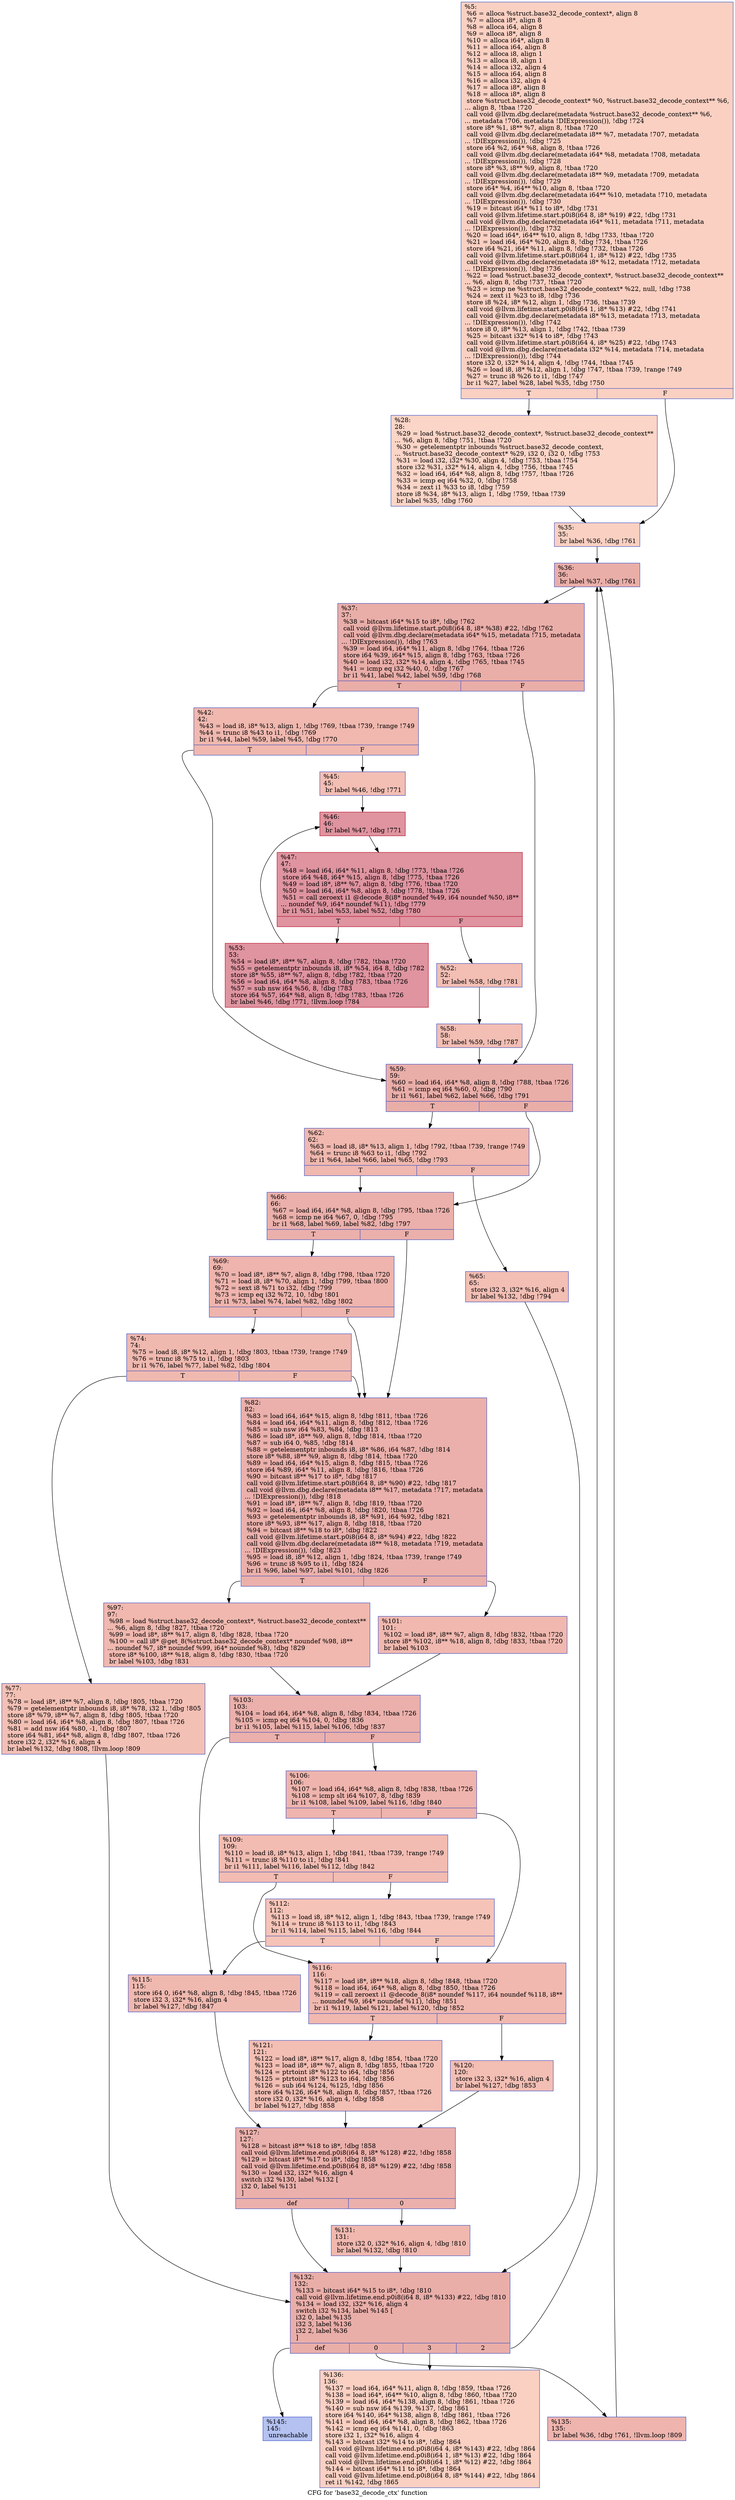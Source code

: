 digraph "CFG for 'base32_decode_ctx' function" {
	label="CFG for 'base32_decode_ctx' function";

	Node0x18872c0 [shape=record,color="#3d50c3ff", style=filled, fillcolor="#f3947570",label="{%5:\l  %6 = alloca %struct.base32_decode_context*, align 8\l  %7 = alloca i8*, align 8\l  %8 = alloca i64, align 8\l  %9 = alloca i8*, align 8\l  %10 = alloca i64*, align 8\l  %11 = alloca i64, align 8\l  %12 = alloca i8, align 1\l  %13 = alloca i8, align 1\l  %14 = alloca i32, align 4\l  %15 = alloca i64, align 8\l  %16 = alloca i32, align 4\l  %17 = alloca i8*, align 8\l  %18 = alloca i8*, align 8\l  store %struct.base32_decode_context* %0, %struct.base32_decode_context** %6,\l... align 8, !tbaa !720\l  call void @llvm.dbg.declare(metadata %struct.base32_decode_context** %6,\l... metadata !706, metadata !DIExpression()), !dbg !724\l  store i8* %1, i8** %7, align 8, !tbaa !720\l  call void @llvm.dbg.declare(metadata i8** %7, metadata !707, metadata\l... !DIExpression()), !dbg !725\l  store i64 %2, i64* %8, align 8, !tbaa !726\l  call void @llvm.dbg.declare(metadata i64* %8, metadata !708, metadata\l... !DIExpression()), !dbg !728\l  store i8* %3, i8** %9, align 8, !tbaa !720\l  call void @llvm.dbg.declare(metadata i8** %9, metadata !709, metadata\l... !DIExpression()), !dbg !729\l  store i64* %4, i64** %10, align 8, !tbaa !720\l  call void @llvm.dbg.declare(metadata i64** %10, metadata !710, metadata\l... !DIExpression()), !dbg !730\l  %19 = bitcast i64* %11 to i8*, !dbg !731\l  call void @llvm.lifetime.start.p0i8(i64 8, i8* %19) #22, !dbg !731\l  call void @llvm.dbg.declare(metadata i64* %11, metadata !711, metadata\l... !DIExpression()), !dbg !732\l  %20 = load i64*, i64** %10, align 8, !dbg !733, !tbaa !720\l  %21 = load i64, i64* %20, align 8, !dbg !734, !tbaa !726\l  store i64 %21, i64* %11, align 8, !dbg !732, !tbaa !726\l  call void @llvm.lifetime.start.p0i8(i64 1, i8* %12) #22, !dbg !735\l  call void @llvm.dbg.declare(metadata i8* %12, metadata !712, metadata\l... !DIExpression()), !dbg !736\l  %22 = load %struct.base32_decode_context*, %struct.base32_decode_context**\l... %6, align 8, !dbg !737, !tbaa !720\l  %23 = icmp ne %struct.base32_decode_context* %22, null, !dbg !738\l  %24 = zext i1 %23 to i8, !dbg !736\l  store i8 %24, i8* %12, align 1, !dbg !736, !tbaa !739\l  call void @llvm.lifetime.start.p0i8(i64 1, i8* %13) #22, !dbg !741\l  call void @llvm.dbg.declare(metadata i8* %13, metadata !713, metadata\l... !DIExpression()), !dbg !742\l  store i8 0, i8* %13, align 1, !dbg !742, !tbaa !739\l  %25 = bitcast i32* %14 to i8*, !dbg !743\l  call void @llvm.lifetime.start.p0i8(i64 4, i8* %25) #22, !dbg !743\l  call void @llvm.dbg.declare(metadata i32* %14, metadata !714, metadata\l... !DIExpression()), !dbg !744\l  store i32 0, i32* %14, align 4, !dbg !744, !tbaa !745\l  %26 = load i8, i8* %12, align 1, !dbg !747, !tbaa !739, !range !749\l  %27 = trunc i8 %26 to i1, !dbg !747\l  br i1 %27, label %28, label %35, !dbg !750\l|{<s0>T|<s1>F}}"];
	Node0x18872c0:s0 -> Node0x1887440;
	Node0x18872c0:s1 -> Node0x1887490;
	Node0x1887440 [shape=record,color="#3d50c3ff", style=filled, fillcolor="#f5a08170",label="{%28:\l28:                                               \l  %29 = load %struct.base32_decode_context*, %struct.base32_decode_context**\l... %6, align 8, !dbg !751, !tbaa !720\l  %30 = getelementptr inbounds %struct.base32_decode_context,\l... %struct.base32_decode_context* %29, i32 0, i32 0, !dbg !753\l  %31 = load i32, i32* %30, align 4, !dbg !753, !tbaa !754\l  store i32 %31, i32* %14, align 4, !dbg !756, !tbaa !745\l  %32 = load i64, i64* %8, align 8, !dbg !757, !tbaa !726\l  %33 = icmp eq i64 %32, 0, !dbg !758\l  %34 = zext i1 %33 to i8, !dbg !759\l  store i8 %34, i8* %13, align 1, !dbg !759, !tbaa !739\l  br label %35, !dbg !760\l}"];
	Node0x1887440 -> Node0x1887490;
	Node0x1887490 [shape=record,color="#3d50c3ff", style=filled, fillcolor="#f3947570",label="{%35:\l35:                                               \l  br label %36, !dbg !761\l}"];
	Node0x1887490 -> Node0x18874e0;
	Node0x18874e0 [shape=record,color="#3d50c3ff", style=filled, fillcolor="#d0473d70",label="{%36:\l36:                                               \l  br label %37, !dbg !761\l}"];
	Node0x18874e0 -> Node0x1887530;
	Node0x1887530 [shape=record,color="#3d50c3ff", style=filled, fillcolor="#d0473d70",label="{%37:\l37:                                               \l  %38 = bitcast i64* %15 to i8*, !dbg !762\l  call void @llvm.lifetime.start.p0i8(i64 8, i8* %38) #22, !dbg !762\l  call void @llvm.dbg.declare(metadata i64* %15, metadata !715, metadata\l... !DIExpression()), !dbg !763\l  %39 = load i64, i64* %11, align 8, !dbg !764, !tbaa !726\l  store i64 %39, i64* %15, align 8, !dbg !763, !tbaa !726\l  %40 = load i32, i32* %14, align 4, !dbg !765, !tbaa !745\l  %41 = icmp eq i32 %40, 0, !dbg !767\l  br i1 %41, label %42, label %59, !dbg !768\l|{<s0>T|<s1>F}}"];
	Node0x1887530:s0 -> Node0x1887580;
	Node0x1887530:s1 -> Node0x18877b0;
	Node0x1887580 [shape=record,color="#3d50c3ff", style=filled, fillcolor="#dc5d4a70",label="{%42:\l42:                                               \l  %43 = load i8, i8* %13, align 1, !dbg !769, !tbaa !739, !range !749\l  %44 = trunc i8 %43 to i1, !dbg !769\l  br i1 %44, label %59, label %45, !dbg !770\l|{<s0>T|<s1>F}}"];
	Node0x1887580:s0 -> Node0x18877b0;
	Node0x1887580:s1 -> Node0x18875d0;
	Node0x18875d0 [shape=record,color="#3d50c3ff", style=filled, fillcolor="#e36c5570",label="{%45:\l45:                                               \l  br label %46, !dbg !771\l}"];
	Node0x18875d0 -> Node0x1887620;
	Node0x1887620 [shape=record,color="#b70d28ff", style=filled, fillcolor="#b70d2870",label="{%46:\l46:                                               \l  br label %47, !dbg !771\l}"];
	Node0x1887620 -> Node0x1887670;
	Node0x1887670 [shape=record,color="#b70d28ff", style=filled, fillcolor="#b70d2870",label="{%47:\l47:                                               \l  %48 = load i64, i64* %11, align 8, !dbg !773, !tbaa !726\l  store i64 %48, i64* %15, align 8, !dbg !775, !tbaa !726\l  %49 = load i8*, i8** %7, align 8, !dbg !776, !tbaa !720\l  %50 = load i64, i64* %8, align 8, !dbg !778, !tbaa !726\l  %51 = call zeroext i1 @decode_8(i8* noundef %49, i64 noundef %50, i8**\l... noundef %9, i64* noundef %11), !dbg !779\l  br i1 %51, label %53, label %52, !dbg !780\l|{<s0>T|<s1>F}}"];
	Node0x1887670:s0 -> Node0x1887710;
	Node0x1887670:s1 -> Node0x18876c0;
	Node0x18876c0 [shape=record,color="#3d50c3ff", style=filled, fillcolor="#e36c5570",label="{%52:\l52:                                               \l  br label %58, !dbg !781\l}"];
	Node0x18876c0 -> Node0x1887760;
	Node0x1887710 [shape=record,color="#b70d28ff", style=filled, fillcolor="#b70d2870",label="{%53:\l53:                                               \l  %54 = load i8*, i8** %7, align 8, !dbg !782, !tbaa !720\l  %55 = getelementptr inbounds i8, i8* %54, i64 8, !dbg !782\l  store i8* %55, i8** %7, align 8, !dbg !782, !tbaa !720\l  %56 = load i64, i64* %8, align 8, !dbg !783, !tbaa !726\l  %57 = sub nsw i64 %56, 8, !dbg !783\l  store i64 %57, i64* %8, align 8, !dbg !783, !tbaa !726\l  br label %46, !dbg !771, !llvm.loop !784\l}"];
	Node0x1887710 -> Node0x1887620;
	Node0x1887760 [shape=record,color="#3d50c3ff", style=filled, fillcolor="#e36c5570",label="{%58:\l58:                                               \l  br label %59, !dbg !787\l}"];
	Node0x1887760 -> Node0x18877b0;
	Node0x18877b0 [shape=record,color="#3d50c3ff", style=filled, fillcolor="#d0473d70",label="{%59:\l59:                                               \l  %60 = load i64, i64* %8, align 8, !dbg !788, !tbaa !726\l  %61 = icmp eq i64 %60, 0, !dbg !790\l  br i1 %61, label %62, label %66, !dbg !791\l|{<s0>T|<s1>F}}"];
	Node0x18877b0:s0 -> Node0x1887800;
	Node0x18877b0:s1 -> Node0x18878a0;
	Node0x1887800 [shape=record,color="#3d50c3ff", style=filled, fillcolor="#dc5d4a70",label="{%62:\l62:                                               \l  %63 = load i8, i8* %13, align 1, !dbg !792, !tbaa !739, !range !749\l  %64 = trunc i8 %63 to i1, !dbg !792\l  br i1 %64, label %66, label %65, !dbg !793\l|{<s0>T|<s1>F}}"];
	Node0x1887800:s0 -> Node0x18878a0;
	Node0x1887800:s1 -> Node0x1887850;
	Node0x1887850 [shape=record,color="#3d50c3ff", style=filled, fillcolor="#e36c5570",label="{%65:\l65:                                               \l  store i32 3, i32* %16, align 4\l  br label %132, !dbg !794\l}"];
	Node0x1887850 -> Node0x1887df0;
	Node0x18878a0 [shape=record,color="#3d50c3ff", style=filled, fillcolor="#d24b4070",label="{%66:\l66:                                               \l  %67 = load i64, i64* %8, align 8, !dbg !795, !tbaa !726\l  %68 = icmp ne i64 %67, 0, !dbg !795\l  br i1 %68, label %69, label %82, !dbg !797\l|{<s0>T|<s1>F}}"];
	Node0x18878a0:s0 -> Node0x18878f0;
	Node0x18878a0:s1 -> Node0x18879e0;
	Node0x18878f0 [shape=record,color="#3d50c3ff", style=filled, fillcolor="#d8564670",label="{%69:\l69:                                               \l  %70 = load i8*, i8** %7, align 8, !dbg !798, !tbaa !720\l  %71 = load i8, i8* %70, align 1, !dbg !799, !tbaa !800\l  %72 = sext i8 %71 to i32, !dbg !799\l  %73 = icmp eq i32 %72, 10, !dbg !801\l  br i1 %73, label %74, label %82, !dbg !802\l|{<s0>T|<s1>F}}"];
	Node0x18878f0:s0 -> Node0x1887940;
	Node0x18878f0:s1 -> Node0x18879e0;
	Node0x1887940 [shape=record,color="#3d50c3ff", style=filled, fillcolor="#de614d70",label="{%74:\l74:                                               \l  %75 = load i8, i8* %12, align 1, !dbg !803, !tbaa !739, !range !749\l  %76 = trunc i8 %75 to i1, !dbg !803\l  br i1 %76, label %77, label %82, !dbg !804\l|{<s0>T|<s1>F}}"];
	Node0x1887940:s0 -> Node0x1887990;
	Node0x1887940:s1 -> Node0x18879e0;
	Node0x1887990 [shape=record,color="#3d50c3ff", style=filled, fillcolor="#e5705870",label="{%77:\l77:                                               \l  %78 = load i8*, i8** %7, align 8, !dbg !805, !tbaa !720\l  %79 = getelementptr inbounds i8, i8* %78, i32 1, !dbg !805\l  store i8* %79, i8** %7, align 8, !dbg !805, !tbaa !720\l  %80 = load i64, i64* %8, align 8, !dbg !807, !tbaa !726\l  %81 = add nsw i64 %80, -1, !dbg !807\l  store i64 %81, i64* %8, align 8, !dbg !807, !tbaa !726\l  store i32 2, i32* %16, align 4\l  br label %132, !dbg !808, !llvm.loop !809\l}"];
	Node0x1887990 -> Node0x1887df0;
	Node0x18879e0 [shape=record,color="#3d50c3ff", style=filled, fillcolor="#d24b4070",label="{%82:\l82:                                               \l  %83 = load i64, i64* %15, align 8, !dbg !811, !tbaa !726\l  %84 = load i64, i64* %11, align 8, !dbg !812, !tbaa !726\l  %85 = sub nsw i64 %83, %84, !dbg !813\l  %86 = load i8*, i8** %9, align 8, !dbg !814, !tbaa !720\l  %87 = sub i64 0, %85, !dbg !814\l  %88 = getelementptr inbounds i8, i8* %86, i64 %87, !dbg !814\l  store i8* %88, i8** %9, align 8, !dbg !814, !tbaa !720\l  %89 = load i64, i64* %15, align 8, !dbg !815, !tbaa !726\l  store i64 %89, i64* %11, align 8, !dbg !816, !tbaa !726\l  %90 = bitcast i8** %17 to i8*, !dbg !817\l  call void @llvm.lifetime.start.p0i8(i64 8, i8* %90) #22, !dbg !817\l  call void @llvm.dbg.declare(metadata i8** %17, metadata !717, metadata\l... !DIExpression()), !dbg !818\l  %91 = load i8*, i8** %7, align 8, !dbg !819, !tbaa !720\l  %92 = load i64, i64* %8, align 8, !dbg !820, !tbaa !726\l  %93 = getelementptr inbounds i8, i8* %91, i64 %92, !dbg !821\l  store i8* %93, i8** %17, align 8, !dbg !818, !tbaa !720\l  %94 = bitcast i8** %18 to i8*, !dbg !822\l  call void @llvm.lifetime.start.p0i8(i64 8, i8* %94) #22, !dbg !822\l  call void @llvm.dbg.declare(metadata i8** %18, metadata !719, metadata\l... !DIExpression()), !dbg !823\l  %95 = load i8, i8* %12, align 1, !dbg !824, !tbaa !739, !range !749\l  %96 = trunc i8 %95 to i1, !dbg !824\l  br i1 %96, label %97, label %101, !dbg !826\l|{<s0>T|<s1>F}}"];
	Node0x18879e0:s0 -> Node0x1887a30;
	Node0x18879e0:s1 -> Node0x1887a80;
	Node0x1887a30 [shape=record,color="#3d50c3ff", style=filled, fillcolor="#dc5d4a70",label="{%97:\l97:                                               \l  %98 = load %struct.base32_decode_context*, %struct.base32_decode_context**\l... %6, align 8, !dbg !827, !tbaa !720\l  %99 = load i8*, i8** %17, align 8, !dbg !828, !tbaa !720\l  %100 = call i8* @get_8(%struct.base32_decode_context* noundef %98, i8**\l... noundef %7, i8* noundef %99, i64* noundef %8), !dbg !829\l  store i8* %100, i8** %18, align 8, !dbg !830, !tbaa !720\l  br label %103, !dbg !831\l}"];
	Node0x1887a30 -> Node0x1887ad0;
	Node0x1887a80 [shape=record,color="#3d50c3ff", style=filled, fillcolor="#dc5d4a70",label="{%101:\l101:                                              \l  %102 = load i8*, i8** %7, align 8, !dbg !832, !tbaa !720\l  store i8* %102, i8** %18, align 8, !dbg !833, !tbaa !720\l  br label %103\l}"];
	Node0x1887a80 -> Node0x1887ad0;
	Node0x1887ad0 [shape=record,color="#3d50c3ff", style=filled, fillcolor="#d24b4070",label="{%103:\l103:                                              \l  %104 = load i64, i64* %8, align 8, !dbg !834, !tbaa !726\l  %105 = icmp eq i64 %104, 0, !dbg !836\l  br i1 %105, label %115, label %106, !dbg !837\l|{<s0>T|<s1>F}}"];
	Node0x1887ad0:s0 -> Node0x1887c10;
	Node0x1887ad0:s1 -> Node0x1887b20;
	Node0x1887b20 [shape=record,color="#3d50c3ff", style=filled, fillcolor="#d8564670",label="{%106:\l106:                                              \l  %107 = load i64, i64* %8, align 8, !dbg !838, !tbaa !726\l  %108 = icmp slt i64 %107, 8, !dbg !839\l  br i1 %108, label %109, label %116, !dbg !840\l|{<s0>T|<s1>F}}"];
	Node0x1887b20:s0 -> Node0x1887b70;
	Node0x1887b20:s1 -> Node0x1887c60;
	Node0x1887b70 [shape=record,color="#3d50c3ff", style=filled, fillcolor="#e1675170",label="{%109:\l109:                                              \l  %110 = load i8, i8* %13, align 1, !dbg !841, !tbaa !739, !range !749\l  %111 = trunc i8 %110 to i1, !dbg !841\l  br i1 %111, label %116, label %112, !dbg !842\l|{<s0>T|<s1>F}}"];
	Node0x1887b70:s0 -> Node0x1887c60;
	Node0x1887b70:s1 -> Node0x1887bc0;
	Node0x1887bc0 [shape=record,color="#3d50c3ff", style=filled, fillcolor="#e8765c70",label="{%112:\l112:                                              \l  %113 = load i8, i8* %12, align 1, !dbg !843, !tbaa !739, !range !749\l  %114 = trunc i8 %113 to i1, !dbg !843\l  br i1 %114, label %115, label %116, !dbg !844\l|{<s0>T|<s1>F}}"];
	Node0x1887bc0:s0 -> Node0x1887c10;
	Node0x1887bc0:s1 -> Node0x1887c60;
	Node0x1887c10 [shape=record,color="#3d50c3ff", style=filled, fillcolor="#de614d70",label="{%115:\l115:                                              \l  store i64 0, i64* %8, align 8, !dbg !845, !tbaa !726\l  store i32 3, i32* %16, align 4\l  br label %127, !dbg !847\l}"];
	Node0x1887c10 -> Node0x1887d50;
	Node0x1887c60 [shape=record,color="#3d50c3ff", style=filled, fillcolor="#dc5d4a70",label="{%116:\l116:                                              \l  %117 = load i8*, i8** %18, align 8, !dbg !848, !tbaa !720\l  %118 = load i64, i64* %8, align 8, !dbg !850, !tbaa !726\l  %119 = call zeroext i1 @decode_8(i8* noundef %117, i64 noundef %118, i8**\l... noundef %9, i64* noundef %11), !dbg !851\l  br i1 %119, label %121, label %120, !dbg !852\l|{<s0>T|<s1>F}}"];
	Node0x1887c60:s0 -> Node0x1887d00;
	Node0x1887c60:s1 -> Node0x1887cb0;
	Node0x1887cb0 [shape=record,color="#3d50c3ff", style=filled, fillcolor="#e36c5570",label="{%120:\l120:                                              \l  store i32 3, i32* %16, align 4\l  br label %127, !dbg !853\l}"];
	Node0x1887cb0 -> Node0x1887d50;
	Node0x1887d00 [shape=record,color="#3d50c3ff", style=filled, fillcolor="#e36c5570",label="{%121:\l121:                                              \l  %122 = load i8*, i8** %17, align 8, !dbg !854, !tbaa !720\l  %123 = load i8*, i8** %7, align 8, !dbg !855, !tbaa !720\l  %124 = ptrtoint i8* %122 to i64, !dbg !856\l  %125 = ptrtoint i8* %123 to i64, !dbg !856\l  %126 = sub i64 %124, %125, !dbg !856\l  store i64 %126, i64* %8, align 8, !dbg !857, !tbaa !726\l  store i32 0, i32* %16, align 4, !dbg !858\l  br label %127, !dbg !858\l}"];
	Node0x1887d00 -> Node0x1887d50;
	Node0x1887d50 [shape=record,color="#3d50c3ff", style=filled, fillcolor="#d24b4070",label="{%127:\l127:                                              \l  %128 = bitcast i8** %18 to i8*, !dbg !858\l  call void @llvm.lifetime.end.p0i8(i64 8, i8* %128) #22, !dbg !858\l  %129 = bitcast i8** %17 to i8*, !dbg !858\l  call void @llvm.lifetime.end.p0i8(i64 8, i8* %129) #22, !dbg !858\l  %130 = load i32, i32* %16, align 4\l  switch i32 %130, label %132 [\l    i32 0, label %131\l  ]\l|{<s0>def|<s1>0}}"];
	Node0x1887d50:s0 -> Node0x1887df0;
	Node0x1887d50:s1 -> Node0x1887da0;
	Node0x1887da0 [shape=record,color="#3d50c3ff", style=filled, fillcolor="#dc5d4a70",label="{%131:\l131:                                              \l  store i32 0, i32* %16, align 4, !dbg !810\l  br label %132, !dbg !810\l}"];
	Node0x1887da0 -> Node0x1887df0;
	Node0x1887df0 [shape=record,color="#3d50c3ff", style=filled, fillcolor="#d0473d70",label="{%132:\l132:                                              \l  %133 = bitcast i64* %15 to i8*, !dbg !810\l  call void @llvm.lifetime.end.p0i8(i64 8, i8* %133) #22, !dbg !810\l  %134 = load i32, i32* %16, align 4\l  switch i32 %134, label %145 [\l    i32 0, label %135\l    i32 3, label %136\l    i32 2, label %36\l  ]\l|{<s0>def|<s1>0|<s2>3|<s3>2}}"];
	Node0x1887df0:s0 -> Node0x1887ee0;
	Node0x1887df0:s1 -> Node0x1887e40;
	Node0x1887df0:s2 -> Node0x1887e90;
	Node0x1887df0:s3 -> Node0x18874e0;
	Node0x1887e40 [shape=record,color="#3d50c3ff", style=filled, fillcolor="#d8564670",label="{%135:\l135:                                              \l  br label %36, !dbg !761, !llvm.loop !809\l}"];
	Node0x1887e40 -> Node0x18874e0;
	Node0x1887e90 [shape=record,color="#3d50c3ff", style=filled, fillcolor="#f3947570",label="{%136:\l136:                                              \l  %137 = load i64, i64* %11, align 8, !dbg !859, !tbaa !726\l  %138 = load i64*, i64** %10, align 8, !dbg !860, !tbaa !720\l  %139 = load i64, i64* %138, align 8, !dbg !861, !tbaa !726\l  %140 = sub nsw i64 %139, %137, !dbg !861\l  store i64 %140, i64* %138, align 8, !dbg !861, !tbaa !726\l  %141 = load i64, i64* %8, align 8, !dbg !862, !tbaa !726\l  %142 = icmp eq i64 %141, 0, !dbg !863\l  store i32 1, i32* %16, align 4\l  %143 = bitcast i32* %14 to i8*, !dbg !864\l  call void @llvm.lifetime.end.p0i8(i64 4, i8* %143) #22, !dbg !864\l  call void @llvm.lifetime.end.p0i8(i64 1, i8* %13) #22, !dbg !864\l  call void @llvm.lifetime.end.p0i8(i64 1, i8* %12) #22, !dbg !864\l  %144 = bitcast i64* %11 to i8*, !dbg !864\l  call void @llvm.lifetime.end.p0i8(i64 8, i8* %144) #22, !dbg !864\l  ret i1 %142, !dbg !865\l}"];
	Node0x1887ee0 [shape=record,color="#3d50c3ff", style=filled, fillcolor="#5572df70",label="{%145:\l145:                                              \l  unreachable\l}"];
}
